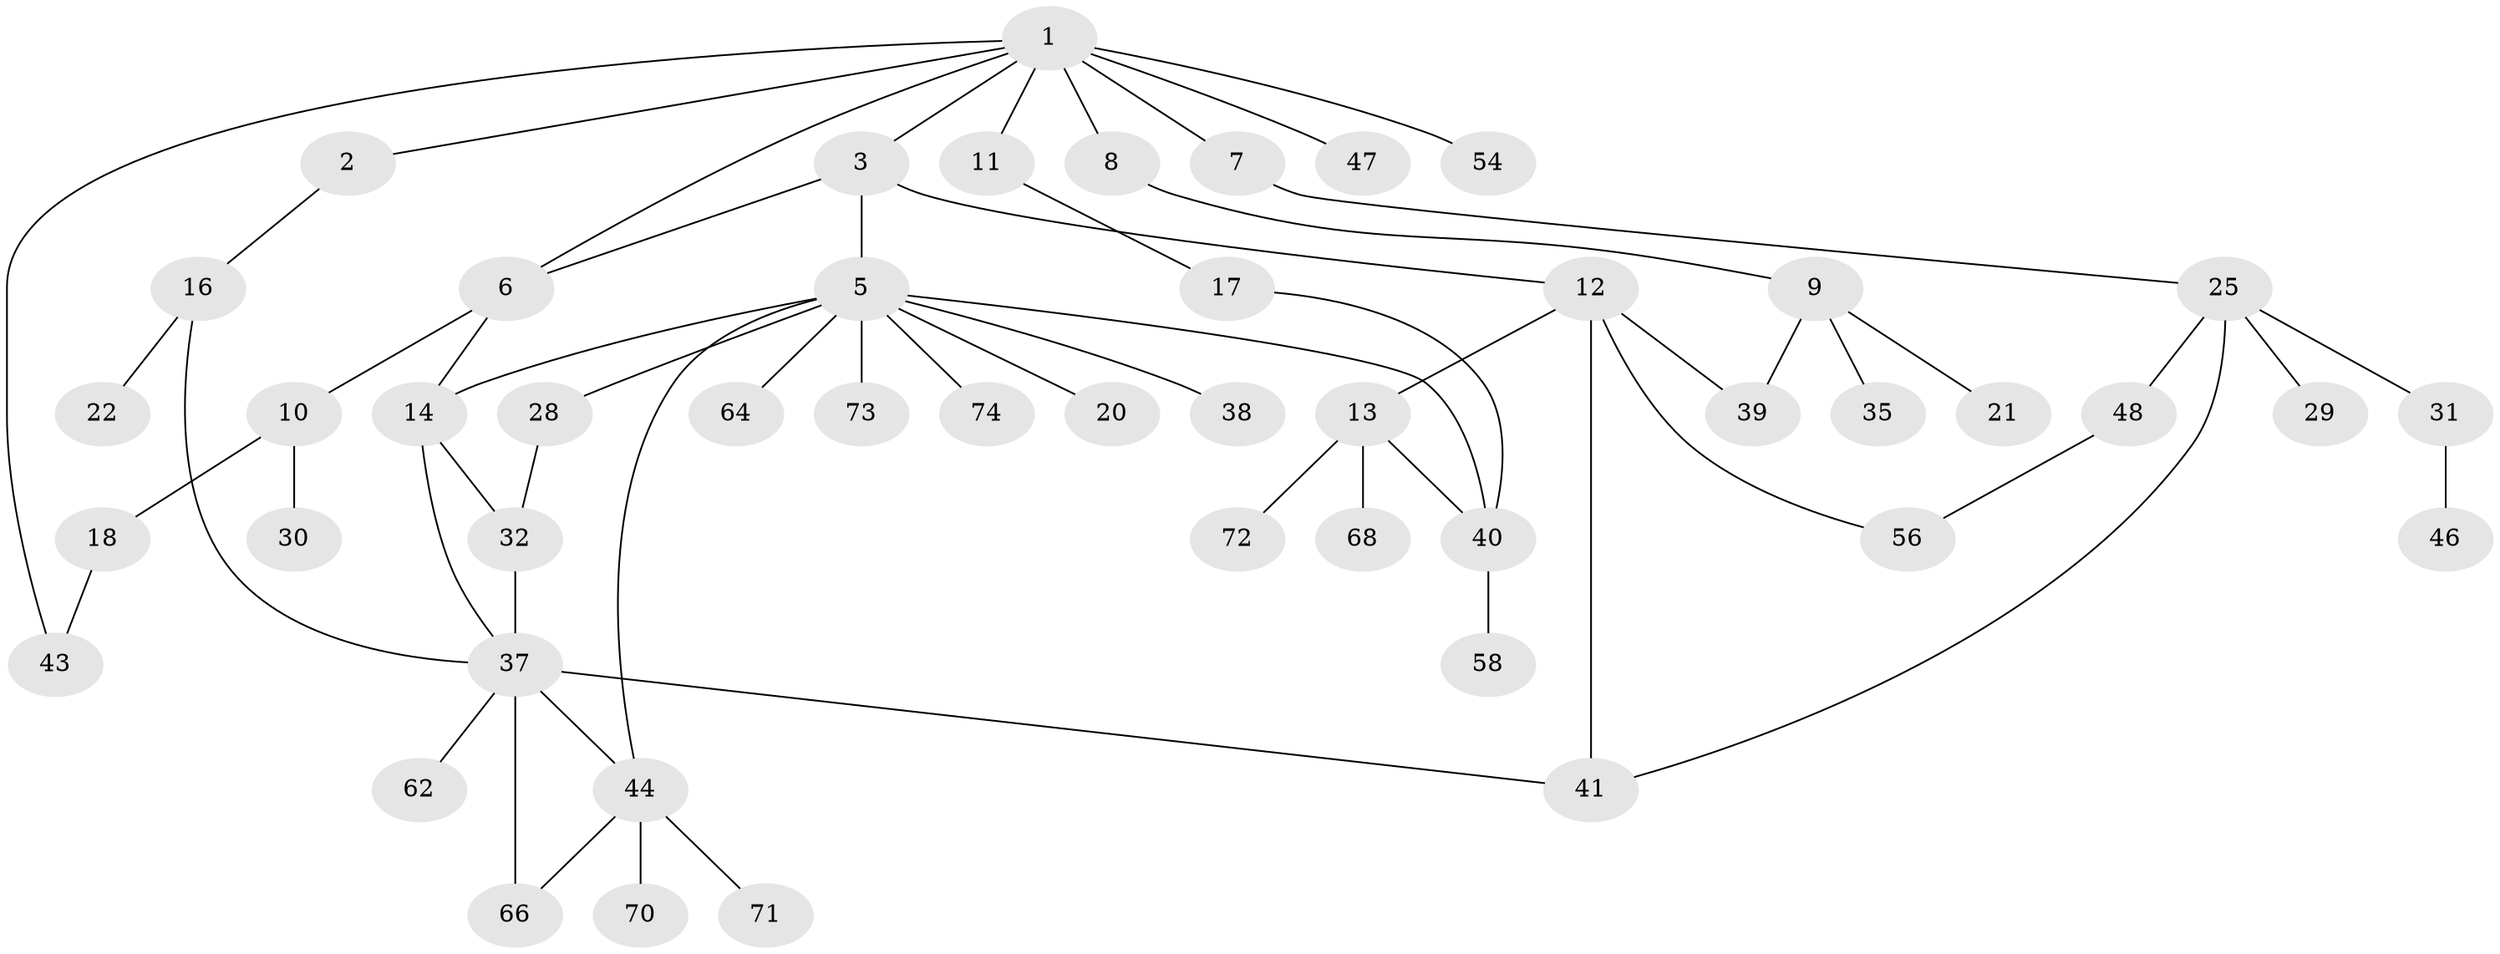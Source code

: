 // Generated by graph-tools (version 1.1) at 2025/51/02/27/25 19:51:38]
// undirected, 48 vertices, 61 edges
graph export_dot {
graph [start="1"]
  node [color=gray90,style=filled];
  1 [super="+34"];
  2 [super="+4"];
  3 [super="+33"];
  5 [super="+36"];
  6 [super="+65"];
  7 [super="+19"];
  8;
  9;
  10;
  11;
  12 [super="+15"];
  13 [super="+26"];
  14 [super="+23"];
  16;
  17 [super="+27"];
  18 [super="+24"];
  20;
  21 [super="+67"];
  22 [super="+42"];
  25 [super="+45"];
  28 [super="+52"];
  29;
  30 [super="+69"];
  31 [super="+51"];
  32;
  35 [super="+63"];
  37 [super="+55"];
  38;
  39 [super="+61"];
  40 [super="+53"];
  41 [super="+50"];
  43;
  44 [super="+60"];
  46 [super="+59"];
  47;
  48 [super="+49"];
  54;
  56 [super="+57"];
  58;
  62;
  64;
  66;
  68;
  70;
  71;
  72;
  73;
  74;
  1 -- 2;
  1 -- 3;
  1 -- 7;
  1 -- 8 [weight=2];
  1 -- 11;
  1 -- 6;
  1 -- 54;
  1 -- 43;
  1 -- 47;
  2 -- 16;
  3 -- 5;
  3 -- 6;
  3 -- 12;
  5 -- 20;
  5 -- 28;
  5 -- 38;
  5 -- 44;
  5 -- 73;
  5 -- 64;
  5 -- 74;
  5 -- 14;
  5 -- 40;
  6 -- 10;
  6 -- 14;
  7 -- 25;
  8 -- 9;
  9 -- 21;
  9 -- 35;
  9 -- 39;
  10 -- 18;
  10 -- 30;
  11 -- 17;
  12 -- 13;
  12 -- 41;
  12 -- 56;
  12 -- 39;
  13 -- 72;
  13 -- 68;
  13 -- 40;
  14 -- 32;
  14 -- 37;
  16 -- 22;
  16 -- 37;
  17 -- 40;
  18 -- 43;
  25 -- 29;
  25 -- 31;
  25 -- 41;
  25 -- 48;
  28 -- 32;
  31 -- 46;
  32 -- 37;
  37 -- 62;
  37 -- 66;
  37 -- 41;
  37 -- 44;
  40 -- 58;
  44 -- 70;
  44 -- 66;
  44 -- 71;
  48 -- 56;
}
